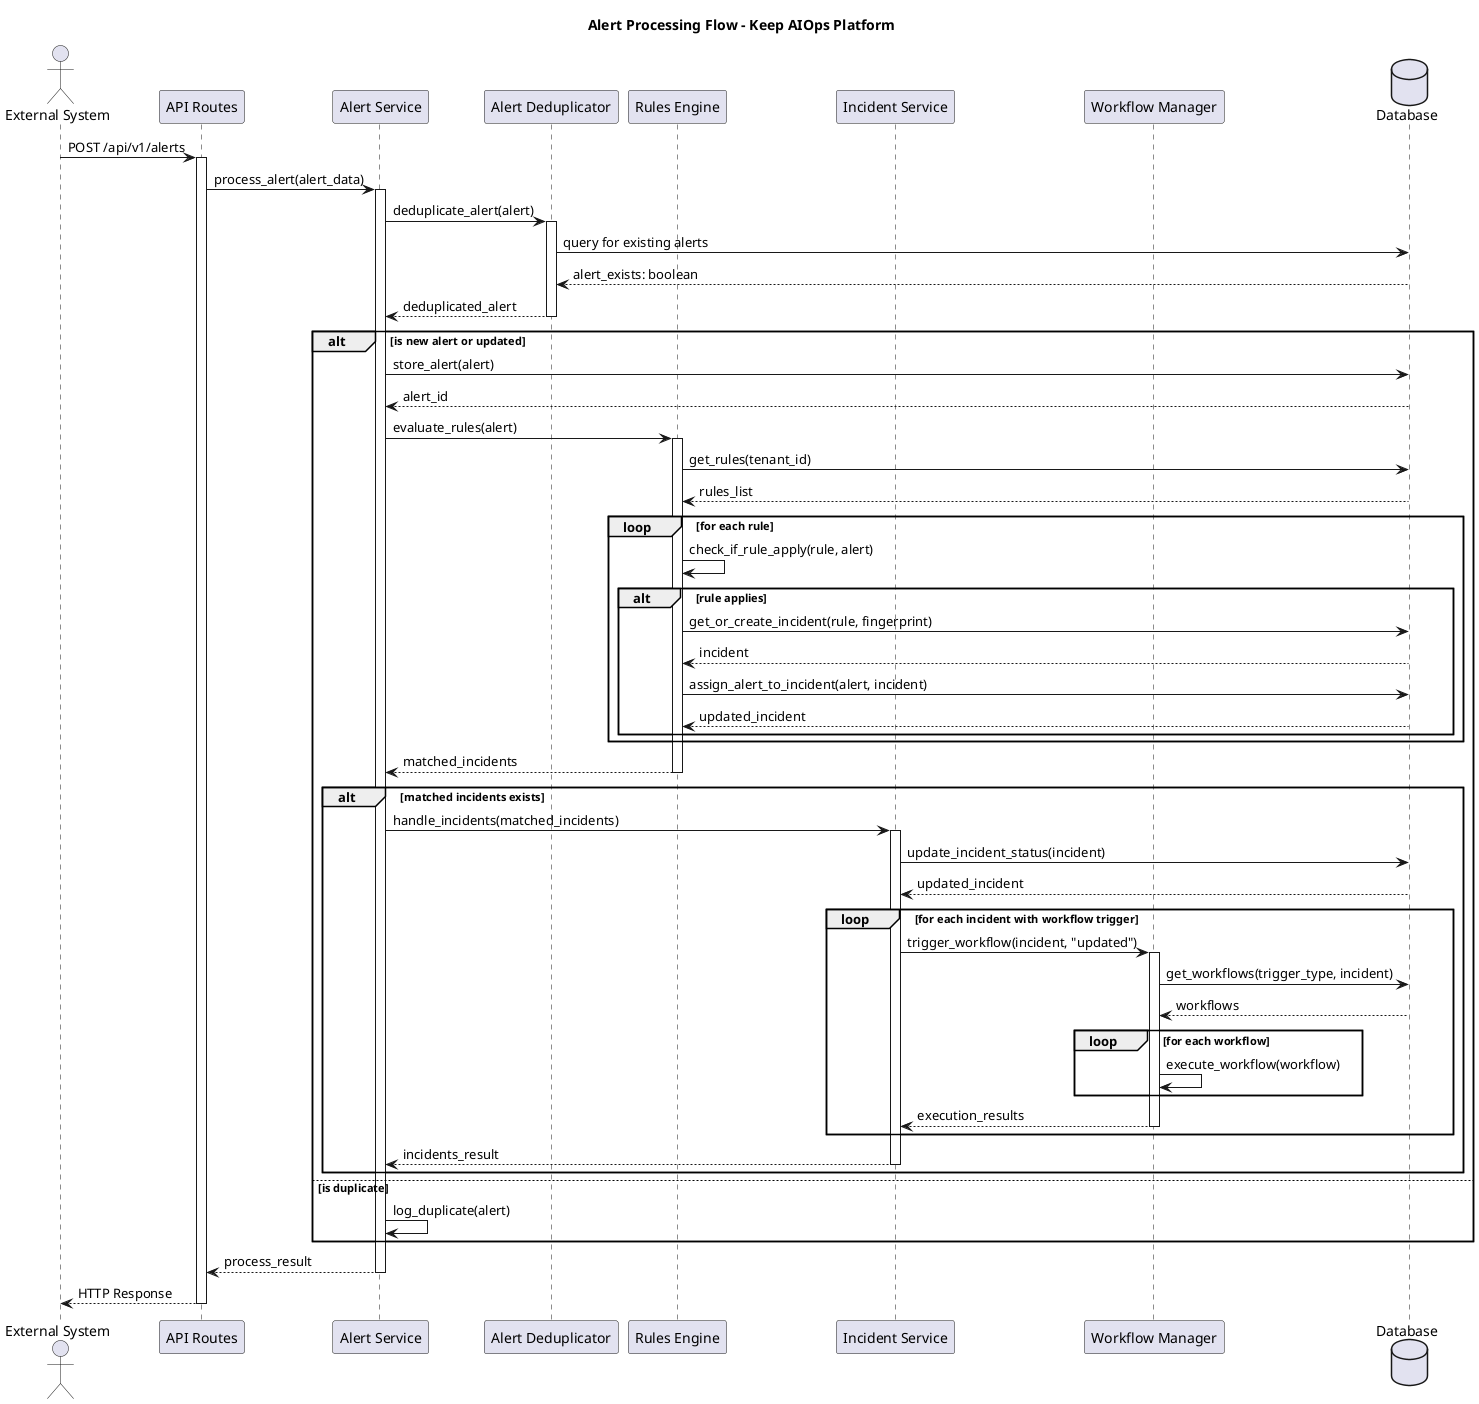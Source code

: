 @startuml Alert_Processing
title Alert Processing Flow - Keep AIOps Platform

actor "External System" as External
participant "API Routes" as API
participant "Alert Service" as AlertService
participant "Alert Deduplicator" as Deduplicator
participant "Rules Engine" as RulesEngine
participant "Incident Service" as IncidentService
participant "Workflow Manager" as WorkflowManager
database "Database" as DB

External -> API: POST /api/v1/alerts
activate API

API -> AlertService: process_alert(alert_data)
activate AlertService

AlertService -> Deduplicator: deduplicate_alert(alert)
activate Deduplicator
Deduplicator -> DB: query for existing alerts
Deduplicator <-- DB: alert_exists: boolean
AlertService <-- Deduplicator: deduplicated_alert
deactivate Deduplicator

alt is new alert or updated
    AlertService -> DB: store_alert(alert)
    AlertService <-- DB: alert_id
    
    AlertService -> RulesEngine: evaluate_rules(alert)
    activate RulesEngine
    RulesEngine -> DB: get_rules(tenant_id)
    RulesEngine <-- DB: rules_list
    
    loop for each rule
        RulesEngine -> RulesEngine: check_if_rule_apply(rule, alert)
        
        alt rule applies
            RulesEngine -> DB: get_or_create_incident(rule, fingerprint)
            RulesEngine <-- DB: incident
            
            RulesEngine -> DB: assign_alert_to_incident(alert, incident)
            RulesEngine <-- DB: updated_incident
        end
    end
    
    AlertService <-- RulesEngine: matched_incidents
    deactivate RulesEngine
    
    alt matched incidents exists
        AlertService -> IncidentService: handle_incidents(matched_incidents)
        activate IncidentService
        
        IncidentService -> DB: update_incident_status(incident)
        IncidentService <-- DB: updated_incident
        
        loop for each incident with workflow trigger
            IncidentService -> WorkflowManager: trigger_workflow(incident, "updated")
            activate WorkflowManager
            
            WorkflowManager -> DB: get_workflows(trigger_type, incident)
            WorkflowManager <-- DB: workflows
            
            loop for each workflow
                WorkflowManager -> WorkflowManager: execute_workflow(workflow)
            end
            
            IncidentService <-- WorkflowManager: execution_results
            deactivate WorkflowManager
        end
        
        AlertService <-- IncidentService: incidents_result
        deactivate IncidentService
    end
else is duplicate
    AlertService -> AlertService: log_duplicate(alert)
end

API <-- AlertService: process_result
deactivate AlertService

External <-- API: HTTP Response
deactivate API

@enduml 